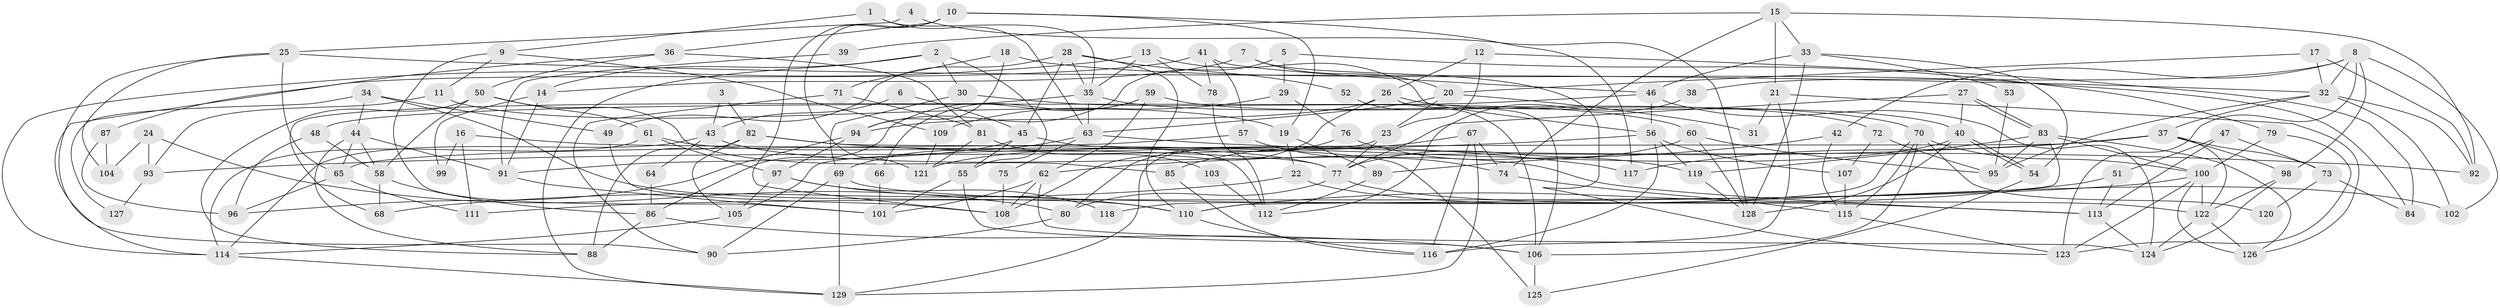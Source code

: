 // coarse degree distribution, {3: 0.1927710843373494, 5: 0.1927710843373494, 2: 0.07228915662650602, 4: 0.20481927710843373, 6: 0.12048192771084337, 7: 0.10843373493975904, 8: 0.04819277108433735, 9: 0.060240963855421686}
// Generated by graph-tools (version 1.1) at 2025/52/02/27/25 19:52:08]
// undirected, 129 vertices, 258 edges
graph export_dot {
graph [start="1"]
  node [color=gray90,style=filled];
  1;
  2;
  3;
  4;
  5;
  6;
  7;
  8;
  9;
  10;
  11;
  12;
  13;
  14;
  15;
  16;
  17;
  18;
  19;
  20;
  21;
  22;
  23;
  24;
  25;
  26;
  27;
  28;
  29;
  30;
  31;
  32;
  33;
  34;
  35;
  36;
  37;
  38;
  39;
  40;
  41;
  42;
  43;
  44;
  45;
  46;
  47;
  48;
  49;
  50;
  51;
  52;
  53;
  54;
  55;
  56;
  57;
  58;
  59;
  60;
  61;
  62;
  63;
  64;
  65;
  66;
  67;
  68;
  69;
  70;
  71;
  72;
  73;
  74;
  75;
  76;
  77;
  78;
  79;
  80;
  81;
  82;
  83;
  84;
  85;
  86;
  87;
  88;
  89;
  90;
  91;
  92;
  93;
  94;
  95;
  96;
  97;
  98;
  99;
  100;
  101;
  102;
  103;
  104;
  105;
  106;
  107;
  108;
  109;
  110;
  111;
  112;
  113;
  114;
  115;
  116;
  117;
  118;
  119;
  120;
  121;
  122;
  123;
  124;
  125;
  126;
  127;
  128;
  129;
  1 -- 9;
  1 -- 35;
  1 -- 63;
  2 -- 129;
  2 -- 14;
  2 -- 30;
  2 -- 55;
  3 -- 43;
  3 -- 82;
  4 -- 25;
  4 -- 128;
  5 -- 29;
  5 -- 79;
  5 -- 94;
  6 -- 43;
  6 -- 45;
  7 -- 123;
  7 -- 20;
  7 -- 14;
  8 -- 98;
  8 -- 123;
  8 -- 32;
  8 -- 38;
  8 -- 42;
  8 -- 102;
  9 -- 11;
  9 -- 101;
  9 -- 109;
  10 -- 108;
  10 -- 117;
  10 -- 19;
  10 -- 36;
  10 -- 121;
  11 -- 19;
  11 -- 93;
  12 -- 23;
  12 -- 26;
  12 -- 84;
  13 -- 56;
  13 -- 35;
  13 -- 78;
  13 -- 114;
  14 -- 91;
  14 -- 99;
  15 -- 33;
  15 -- 92;
  15 -- 21;
  15 -- 39;
  15 -- 74;
  16 -- 77;
  16 -- 111;
  16 -- 99;
  17 -- 32;
  17 -- 20;
  17 -- 92;
  18 -- 71;
  18 -- 84;
  18 -- 94;
  19 -- 22;
  19 -- 89;
  20 -- 63;
  20 -- 23;
  20 -- 31;
  21 -- 126;
  21 -- 31;
  21 -- 116;
  22 -- 102;
  22 -- 68;
  23 -- 77;
  23 -- 129;
  24 -- 104;
  24 -- 80;
  24 -- 93;
  25 -- 65;
  25 -- 32;
  25 -- 90;
  25 -- 104;
  26 -- 106;
  26 -- 94;
  26 -- 40;
  26 -- 108;
  27 -- 83;
  27 -- 83;
  27 -- 40;
  27 -- 77;
  28 -- 35;
  28 -- 110;
  28 -- 45;
  28 -- 49;
  28 -- 52;
  29 -- 109;
  29 -- 76;
  30 -- 69;
  30 -- 60;
  32 -- 37;
  32 -- 92;
  32 -- 95;
  32 -- 102;
  33 -- 54;
  33 -- 46;
  33 -- 53;
  33 -- 128;
  34 -- 44;
  34 -- 110;
  34 -- 49;
  34 -- 127;
  35 -- 72;
  35 -- 63;
  35 -- 68;
  36 -- 50;
  36 -- 81;
  36 -- 87;
  37 -- 98;
  37 -- 105;
  37 -- 62;
  37 -- 73;
  37 -- 117;
  37 -- 122;
  38 -- 112;
  39 -- 91;
  40 -- 54;
  40 -- 54;
  40 -- 121;
  40 -- 128;
  41 -- 114;
  41 -- 46;
  41 -- 57;
  41 -- 78;
  42 -- 89;
  42 -- 115;
  43 -- 114;
  43 -- 113;
  43 -- 64;
  44 -- 88;
  44 -- 58;
  44 -- 65;
  44 -- 91;
  45 -- 55;
  45 -- 91;
  45 -- 112;
  46 -- 124;
  46 -- 48;
  46 -- 56;
  47 -- 113;
  47 -- 51;
  47 -- 73;
  48 -- 96;
  48 -- 58;
  49 -- 108;
  50 -- 61;
  50 -- 85;
  50 -- 58;
  50 -- 88;
  51 -- 110;
  51 -- 113;
  52 -- 106;
  53 -- 95;
  54 -- 125;
  55 -- 101;
  55 -- 106;
  56 -- 119;
  56 -- 93;
  56 -- 107;
  56 -- 116;
  57 -- 74;
  57 -- 65;
  58 -- 86;
  58 -- 68;
  59 -- 70;
  59 -- 62;
  59 -- 66;
  59 -- 86;
  60 -- 128;
  60 -- 77;
  60 -- 95;
  61 -- 77;
  61 -- 97;
  61 -- 114;
  62 -- 108;
  62 -- 101;
  62 -- 124;
  63 -- 92;
  63 -- 69;
  63 -- 75;
  64 -- 86;
  65 -- 96;
  65 -- 111;
  66 -- 101;
  67 -- 129;
  67 -- 116;
  67 -- 74;
  67 -- 85;
  69 -- 122;
  69 -- 90;
  69 -- 129;
  70 -- 115;
  70 -- 100;
  70 -- 106;
  70 -- 118;
  70 -- 120;
  71 -- 90;
  71 -- 81;
  72 -- 95;
  72 -- 107;
  73 -- 84;
  73 -- 120;
  74 -- 115;
  75 -- 108;
  76 -- 80;
  76 -- 119;
  77 -- 80;
  77 -- 113;
  78 -- 112;
  79 -- 123;
  79 -- 100;
  80 -- 90;
  81 -- 121;
  81 -- 103;
  82 -- 105;
  82 -- 88;
  82 -- 117;
  82 -- 125;
  83 -- 95;
  83 -- 100;
  83 -- 110;
  83 -- 119;
  83 -- 126;
  85 -- 116;
  86 -- 106;
  86 -- 88;
  87 -- 96;
  87 -- 104;
  89 -- 112;
  91 -- 101;
  93 -- 127;
  94 -- 96;
  94 -- 97;
  97 -- 110;
  97 -- 105;
  97 -- 118;
  98 -- 124;
  98 -- 122;
  100 -- 122;
  100 -- 111;
  100 -- 123;
  100 -- 126;
  103 -- 112;
  105 -- 114;
  106 -- 125;
  107 -- 115;
  109 -- 121;
  110 -- 116;
  113 -- 124;
  114 -- 129;
  115 -- 123;
  119 -- 128;
  122 -- 126;
  122 -- 124;
}
